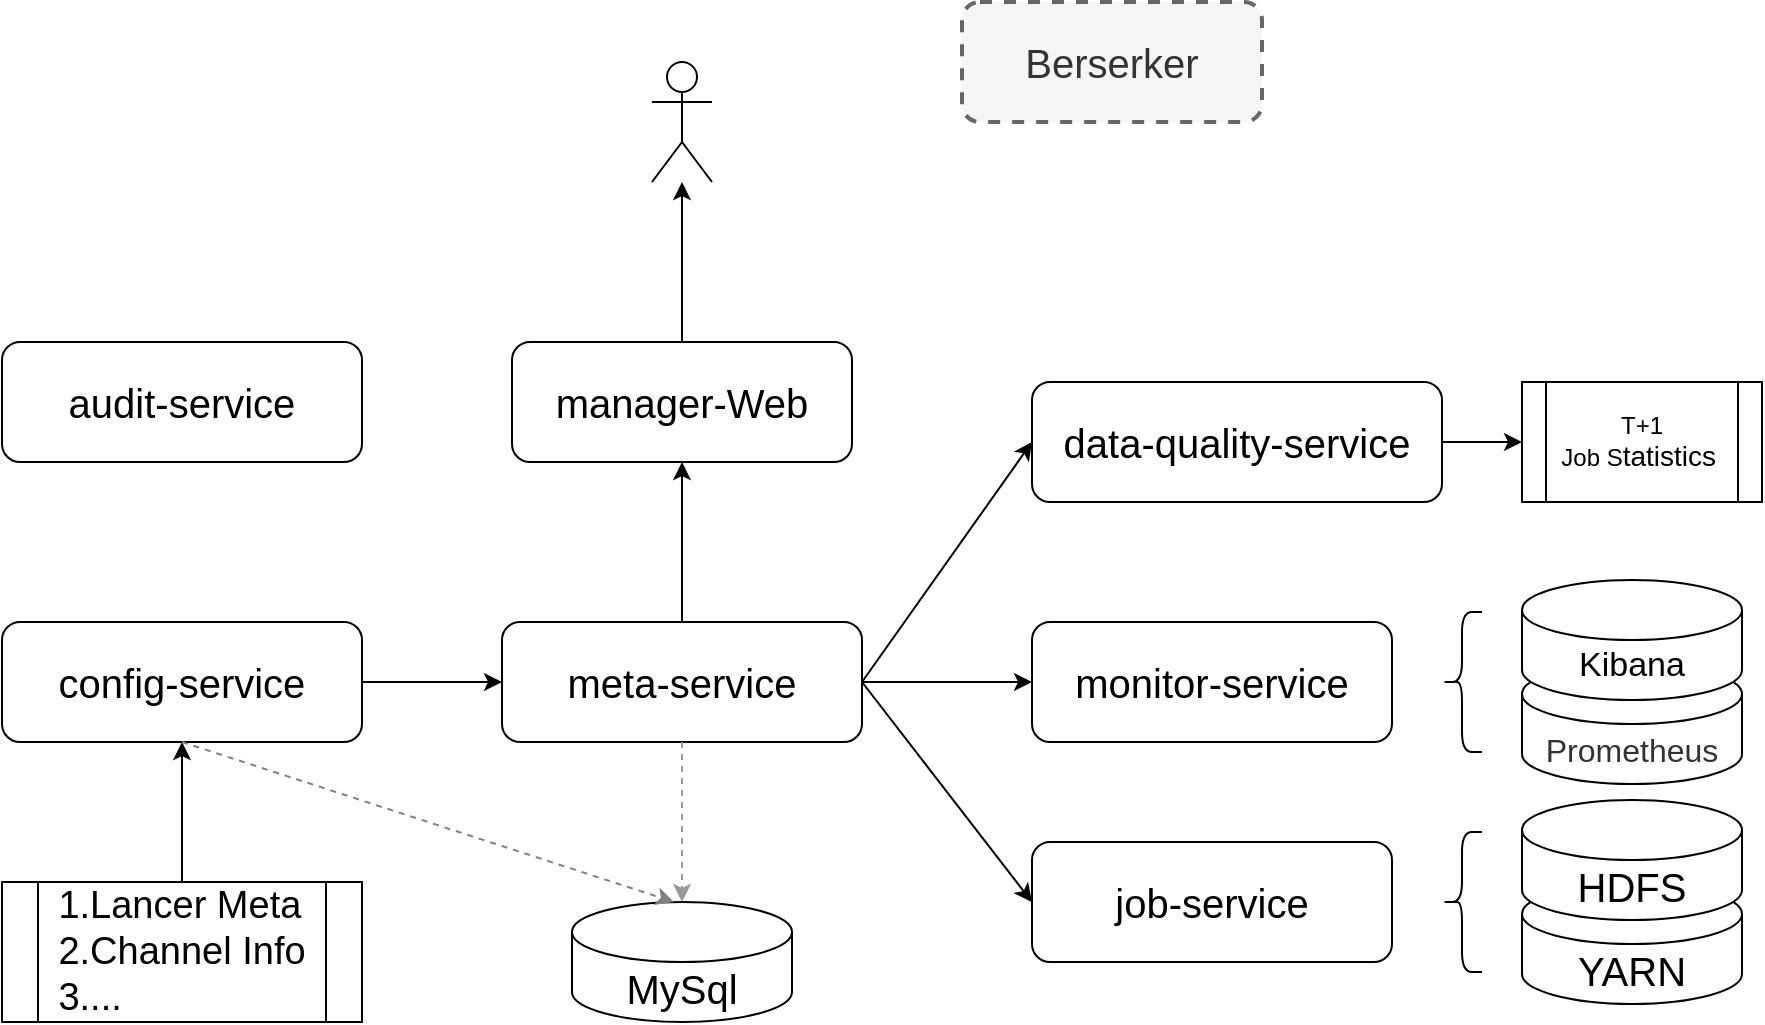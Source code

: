 <mxfile version="13.5.8" type="github">
  <diagram id="fWxZOa004KGKo8SdOx9H" name="Page-1">
    <mxGraphModel dx="1678" dy="907" grid="1" gridSize="10" guides="1" tooltips="1" connect="1" arrows="1" fold="1" page="1" pageScale="1" pageWidth="1920" pageHeight="1200" math="0" shadow="0">
      <root>
        <mxCell id="0" />
        <mxCell id="1" parent="0" />
        <mxCell id="RHiYW0O479axHai4NZhK-8" value="&lt;font style=&quot;font-size: 20px&quot;&gt;manager-Web&lt;/font&gt;" style="rounded=1;whiteSpace=wrap;html=1;" vertex="1" parent="1">
          <mxGeometry x="565" y="270" width="170" height="60" as="geometry" />
        </mxCell>
        <mxCell id="RHiYW0O479axHai4NZhK-10" value="&lt;font style=&quot;font-size: 20px&quot;&gt;Berserker&lt;/font&gt;" style="rounded=1;whiteSpace=wrap;html=1;dashed=1;strokeWidth=2;fillColor=#f5f5f5;strokeColor=#666666;fontColor=#333333;" vertex="1" parent="1">
          <mxGeometry x="790" y="100" width="150" height="60" as="geometry" />
        </mxCell>
        <mxCell id="RHiYW0O479axHai4NZhK-12" value="" style="group" vertex="1" connectable="0" parent="1">
          <mxGeometry x="595" y="550" width="110" height="60" as="geometry" />
        </mxCell>
        <mxCell id="RHiYW0O479axHai4NZhK-13" value="" style="shape=cylinder2;whiteSpace=wrap;html=1;boundedLbl=1;backgroundOutline=1;size=15;" vertex="1" parent="RHiYW0O479axHai4NZhK-12">
          <mxGeometry width="110" height="60" as="geometry" />
        </mxCell>
        <mxCell id="RHiYW0O479axHai4NZhK-14" value="&lt;font style=&quot;font-size: 20px&quot;&gt;MySql&lt;/font&gt;" style="text;html=1;strokeColor=none;fillColor=none;align=center;verticalAlign=middle;whiteSpace=wrap;rounded=0;" vertex="1" parent="RHiYW0O479axHai4NZhK-12">
          <mxGeometry x="16.923" y="34.286" width="76.154" height="17.143" as="geometry" />
        </mxCell>
        <mxCell id="RHiYW0O479axHai4NZhK-16" value="&lt;font style=&quot;font-size: 20px&quot;&gt;config-service&lt;/font&gt;" style="rounded=1;whiteSpace=wrap;html=1;strokeColor=#000000;strokeWidth=1;" vertex="1" parent="1">
          <mxGeometry x="310" y="410" width="180" height="60" as="geometry" />
        </mxCell>
        <mxCell id="RHiYW0O479axHai4NZhK-18" value="" style="shape=umlActor;verticalLabelPosition=bottom;verticalAlign=top;html=1;outlineConnect=0;strokeColor=#000000;strokeWidth=1;" vertex="1" parent="1">
          <mxGeometry x="635" y="130" width="30" height="60" as="geometry" />
        </mxCell>
        <mxCell id="RHiYW0O479axHai4NZhK-20" value="&lt;font style=&quot;font-size: 20px&quot;&gt;meta-service&lt;/font&gt;" style="rounded=1;whiteSpace=wrap;html=1;strokeColor=#000000;strokeWidth=1;" vertex="1" parent="1">
          <mxGeometry x="560" y="410" width="180" height="60" as="geometry" />
        </mxCell>
        <mxCell id="RHiYW0O479axHai4NZhK-21" value="&lt;font style=&quot;font-size: 20px&quot;&gt;monitor-service&lt;/font&gt;" style="rounded=1;whiteSpace=wrap;html=1;strokeColor=#000000;strokeWidth=1;" vertex="1" parent="1">
          <mxGeometry x="825" y="410" width="180" height="60" as="geometry" />
        </mxCell>
        <mxCell id="RHiYW0O479axHai4NZhK-24" value="&lt;font style=&quot;font-size: 20px&quot;&gt;audit-service&lt;/font&gt;" style="rounded=1;whiteSpace=wrap;html=1;strokeColor=#000000;strokeWidth=1;" vertex="1" parent="1">
          <mxGeometry x="310" y="270" width="180" height="60" as="geometry" />
        </mxCell>
        <mxCell id="RHiYW0O479axHai4NZhK-25" value="&lt;font style=&quot;font-size: 20px&quot;&gt;data-quality-service&lt;/font&gt;" style="rounded=1;whiteSpace=wrap;html=1;strokeColor=#000000;strokeWidth=1;" vertex="1" parent="1">
          <mxGeometry x="825" y="290" width="205" height="60" as="geometry" />
        </mxCell>
        <mxCell id="RHiYW0O479axHai4NZhK-26" value="" style="endArrow=classic;html=1;exitX=0.5;exitY=0;exitDx=0;exitDy=0;" edge="1" parent="1" source="RHiYW0O479axHai4NZhK-8" target="RHiYW0O479axHai4NZhK-18">
          <mxGeometry width="50" height="50" relative="1" as="geometry">
            <mxPoint x="680" y="230" as="sourcePoint" />
            <mxPoint x="840" y="200" as="targetPoint" />
          </mxGeometry>
        </mxCell>
        <mxCell id="RHiYW0O479axHai4NZhK-27" value="" style="endArrow=classic;html=1;exitX=0.5;exitY=0;exitDx=0;exitDy=0;entryX=0.5;entryY=1;entryDx=0;entryDy=0;" edge="1" parent="1" source="RHiYW0O479axHai4NZhK-20" target="RHiYW0O479axHai4NZhK-8">
          <mxGeometry width="50" height="50" relative="1" as="geometry">
            <mxPoint x="740" y="550" as="sourcePoint" />
            <mxPoint x="790" y="500" as="targetPoint" />
          </mxGeometry>
        </mxCell>
        <mxCell id="RHiYW0O479axHai4NZhK-28" value="&lt;div style=&quot;text-align: left&quot;&gt;&lt;span style=&quot;font-size: 19px&quot;&gt;1.Lancer Meta&lt;/span&gt;&lt;/div&gt;&lt;font style=&quot;font-size: 19px&quot;&gt;&lt;div style=&quot;text-align: left&quot;&gt;&lt;span&gt;2.Channel Info&lt;/span&gt;&lt;/div&gt;&lt;div style=&quot;text-align: left&quot;&gt;&lt;span&gt;3....&lt;/span&gt;&lt;/div&gt;&lt;/font&gt;" style="shape=process;whiteSpace=wrap;html=1;backgroundOutline=1;strokeColor=#000000;strokeWidth=1;" vertex="1" parent="1">
          <mxGeometry x="310" y="540" width="180" height="70" as="geometry" />
        </mxCell>
        <mxCell id="RHiYW0O479axHai4NZhK-29" value="" style="endArrow=classic;html=1;exitX=0.5;exitY=0;exitDx=0;exitDy=0;" edge="1" parent="1" source="RHiYW0O479axHai4NZhK-28" target="RHiYW0O479axHai4NZhK-16">
          <mxGeometry width="50" height="50" relative="1" as="geometry">
            <mxPoint x="460" y="700" as="sourcePoint" />
            <mxPoint x="510" y="650" as="targetPoint" />
          </mxGeometry>
        </mxCell>
        <mxCell id="RHiYW0O479axHai4NZhK-30" value="" style="endArrow=classic;html=1;exitX=1;exitY=0.5;exitDx=0;exitDy=0;entryX=0;entryY=0.5;entryDx=0;entryDy=0;" edge="1" parent="1" source="RHiYW0O479axHai4NZhK-16" target="RHiYW0O479axHai4NZhK-20">
          <mxGeometry width="50" height="50" relative="1" as="geometry">
            <mxPoint x="630" y="760" as="sourcePoint" />
            <mxPoint x="680" y="710" as="targetPoint" />
          </mxGeometry>
        </mxCell>
        <mxCell id="RHiYW0O479axHai4NZhK-31" value="" style="endArrow=classic;html=1;exitX=0.5;exitY=1;exitDx=0;exitDy=0;entryX=0.464;entryY=0;entryDx=0;entryDy=0;entryPerimeter=0;dashed=1;strokeColor=#808080;" edge="1" parent="1" source="RHiYW0O479axHai4NZhK-16" target="RHiYW0O479axHai4NZhK-13">
          <mxGeometry width="50" height="50" relative="1" as="geometry">
            <mxPoint x="590" y="720" as="sourcePoint" />
            <mxPoint x="640" y="670" as="targetPoint" />
          </mxGeometry>
        </mxCell>
        <mxCell id="RHiYW0O479axHai4NZhK-32" value="" style="endArrow=classic;html=1;exitX=0.5;exitY=1;exitDx=0;exitDy=0;dashed=1;strokeColor=#999999;" edge="1" parent="1" source="RHiYW0O479axHai4NZhK-20" target="RHiYW0O479axHai4NZhK-13">
          <mxGeometry width="50" height="50" relative="1" as="geometry">
            <mxPoint x="700" y="750" as="sourcePoint" />
            <mxPoint x="750" y="700" as="targetPoint" />
          </mxGeometry>
        </mxCell>
        <mxCell id="RHiYW0O479axHai4NZhK-33" value="" style="endArrow=classic;html=1;exitX=1;exitY=0.5;exitDx=0;exitDy=0;entryX=0;entryY=0.5;entryDx=0;entryDy=0;" edge="1" parent="1" source="RHiYW0O479axHai4NZhK-20" target="RHiYW0O479axHai4NZhK-21">
          <mxGeometry width="50" height="50" relative="1" as="geometry">
            <mxPoint x="980" y="580" as="sourcePoint" />
            <mxPoint x="1030" y="530" as="targetPoint" />
          </mxGeometry>
        </mxCell>
        <mxCell id="RHiYW0O479axHai4NZhK-34" value="&lt;font style=&quot;font-size: 20px&quot;&gt;job-service&lt;/font&gt;" style="rounded=1;whiteSpace=wrap;html=1;strokeColor=#000000;strokeWidth=1;" vertex="1" parent="1">
          <mxGeometry x="825" y="520" width="180" height="60" as="geometry" />
        </mxCell>
        <mxCell id="RHiYW0O479axHai4NZhK-35" value="" style="endArrow=classic;html=1;exitX=1;exitY=0.5;exitDx=0;exitDy=0;entryX=0;entryY=0.5;entryDx=0;entryDy=0;" edge="1" parent="1" source="RHiYW0O479axHai4NZhK-20" target="RHiYW0O479axHai4NZhK-34">
          <mxGeometry width="50" height="50" relative="1" as="geometry">
            <mxPoint x="1200" y="590" as="sourcePoint" />
            <mxPoint x="1250" y="540" as="targetPoint" />
          </mxGeometry>
        </mxCell>
        <mxCell id="RHiYW0O479axHai4NZhK-41" value="" style="endArrow=classic;html=1;exitX=1;exitY=0.5;exitDx=0;exitDy=0;entryX=0;entryY=0.5;entryDx=0;entryDy=0;" edge="1" parent="1" source="RHiYW0O479axHai4NZhK-20" target="RHiYW0O479axHai4NZhK-25">
          <mxGeometry width="50" height="50" relative="1" as="geometry">
            <mxPoint x="840" y="700" as="sourcePoint" />
            <mxPoint x="890" y="650" as="targetPoint" />
          </mxGeometry>
        </mxCell>
        <mxCell id="RHiYW0O479axHai4NZhK-43" value="" style="group" vertex="1" connectable="0" parent="1">
          <mxGeometry x="1070" y="499" width="110" height="102" as="geometry" />
        </mxCell>
        <mxCell id="RHiYW0O479axHai4NZhK-37" value="" style="group" vertex="1" connectable="0" parent="RHiYW0O479axHai4NZhK-43">
          <mxGeometry y="42" width="110" height="60" as="geometry" />
        </mxCell>
        <mxCell id="RHiYW0O479axHai4NZhK-38" value="" style="shape=cylinder2;whiteSpace=wrap;html=1;boundedLbl=1;backgroundOutline=1;size=15;" vertex="1" parent="RHiYW0O479axHai4NZhK-37">
          <mxGeometry width="110" height="60" as="geometry" />
        </mxCell>
        <mxCell id="RHiYW0O479axHai4NZhK-39" value="&lt;font style=&quot;font-size: 20px&quot;&gt;YARN&lt;/font&gt;" style="text;html=1;strokeColor=none;fillColor=none;align=center;verticalAlign=middle;whiteSpace=wrap;rounded=0;" vertex="1" parent="RHiYW0O479axHai4NZhK-37">
          <mxGeometry x="16.923" y="34.286" width="76.154" height="17.143" as="geometry" />
        </mxCell>
        <mxCell id="RHiYW0O479axHai4NZhK-6" value="" style="group" vertex="1" connectable="0" parent="RHiYW0O479axHai4NZhK-43">
          <mxGeometry width="110" height="60" as="geometry" />
        </mxCell>
        <mxCell id="RHiYW0O479axHai4NZhK-4" value="" style="shape=cylinder2;whiteSpace=wrap;html=1;boundedLbl=1;backgroundOutline=1;size=15;" vertex="1" parent="RHiYW0O479axHai4NZhK-6">
          <mxGeometry width="110" height="60" as="geometry" />
        </mxCell>
        <mxCell id="RHiYW0O479axHai4NZhK-5" value="&lt;font style=&quot;font-size: 20px&quot;&gt;HDFS&lt;/font&gt;" style="text;html=1;strokeColor=none;fillColor=none;align=center;verticalAlign=middle;whiteSpace=wrap;rounded=0;" vertex="1" parent="RHiYW0O479axHai4NZhK-6">
          <mxGeometry x="16.923" y="34.286" width="76.154" height="17.143" as="geometry" />
        </mxCell>
        <mxCell id="RHiYW0O479axHai4NZhK-45" value="" style="group" vertex="1" connectable="0" parent="1">
          <mxGeometry x="1070" y="389" width="110" height="102" as="geometry" />
        </mxCell>
        <mxCell id="RHiYW0O479axHai4NZhK-46" value="" style="group" vertex="1" connectable="0" parent="RHiYW0O479axHai4NZhK-45">
          <mxGeometry y="42" width="110" height="60" as="geometry" />
        </mxCell>
        <mxCell id="RHiYW0O479axHai4NZhK-47" value="" style="shape=cylinder2;whiteSpace=wrap;html=1;boundedLbl=1;backgroundOutline=1;size=15;" vertex="1" parent="RHiYW0O479axHai4NZhK-46">
          <mxGeometry width="110" height="60" as="geometry" />
        </mxCell>
        <mxCell id="RHiYW0O479axHai4NZhK-48" value="&lt;span style=&quot;color: rgb(51 , 51 , 51) ; font-family: &amp;#34;microsoft yahei&amp;#34; , &amp;#34;arial&amp;#34; , sans-serif ; background-color: rgb(255 , 255 , 255)&quot;&gt;&lt;font style=&quot;font-size: 16px&quot;&gt;Prometheus&lt;/font&gt;&lt;/span&gt;" style="text;html=1;strokeColor=none;fillColor=none;align=center;verticalAlign=middle;whiteSpace=wrap;rounded=0;" vertex="1" parent="RHiYW0O479axHai4NZhK-46">
          <mxGeometry x="16.923" y="34.286" width="76.154" height="17.143" as="geometry" />
        </mxCell>
        <mxCell id="RHiYW0O479axHai4NZhK-49" value="" style="group" vertex="1" connectable="0" parent="RHiYW0O479axHai4NZhK-45">
          <mxGeometry width="110" height="60" as="geometry" />
        </mxCell>
        <mxCell id="RHiYW0O479axHai4NZhK-50" value="" style="shape=cylinder2;whiteSpace=wrap;html=1;boundedLbl=1;backgroundOutline=1;size=15;" vertex="1" parent="RHiYW0O479axHai4NZhK-49">
          <mxGeometry width="110" height="60" as="geometry" />
        </mxCell>
        <mxCell id="RHiYW0O479axHai4NZhK-51" value="&lt;font style=&quot;font-size: 17px&quot;&gt;Kibana&lt;/font&gt;" style="text;html=1;strokeColor=none;fillColor=none;align=center;verticalAlign=middle;whiteSpace=wrap;rounded=0;" vertex="1" parent="RHiYW0O479axHai4NZhK-49">
          <mxGeometry x="16.923" y="34.286" width="76.154" height="17.143" as="geometry" />
        </mxCell>
        <mxCell id="RHiYW0O479axHai4NZhK-52" value="" style="shape=curlyBracket;whiteSpace=wrap;html=1;rounded=1;strokeColor=#000000;strokeWidth=1;" vertex="1" parent="1">
          <mxGeometry x="1030" y="515" width="20" height="70" as="geometry" />
        </mxCell>
        <mxCell id="RHiYW0O479axHai4NZhK-53" value="" style="shape=curlyBracket;whiteSpace=wrap;html=1;rounded=1;strokeColor=#000000;strokeWidth=1;" vertex="1" parent="1">
          <mxGeometry x="1030" y="405" width="20" height="70" as="geometry" />
        </mxCell>
        <mxCell id="RHiYW0O479axHai4NZhK-54" value="T+1 &lt;br&gt;Job S&lt;span style=&quot;font-family: &amp;#34;microsoft yahei&amp;#34; , &amp;#34;arial&amp;#34; , &amp;#34;helvetica&amp;#34; , sans-serif ; font-size: 14px ; text-align: left ; background-color: rgb(255 , 255 , 255)&quot;&gt;tatistics&lt;/span&gt;&amp;nbsp;" style="shape=process;whiteSpace=wrap;html=1;backgroundOutline=1;strokeColor=#000000;strokeWidth=1;" vertex="1" parent="1">
          <mxGeometry x="1070" y="290" width="120" height="60" as="geometry" />
        </mxCell>
        <mxCell id="RHiYW0O479axHai4NZhK-55" value="" style="endArrow=classic;html=1;rounded=1;exitX=1;exitY=0.5;exitDx=0;exitDy=0;" edge="1" parent="1" source="RHiYW0O479axHai4NZhK-25">
          <mxGeometry width="50" height="50" relative="1" as="geometry">
            <mxPoint x="1260" y="380" as="sourcePoint" />
            <mxPoint x="1070" y="320" as="targetPoint" />
          </mxGeometry>
        </mxCell>
      </root>
    </mxGraphModel>
  </diagram>
</mxfile>
